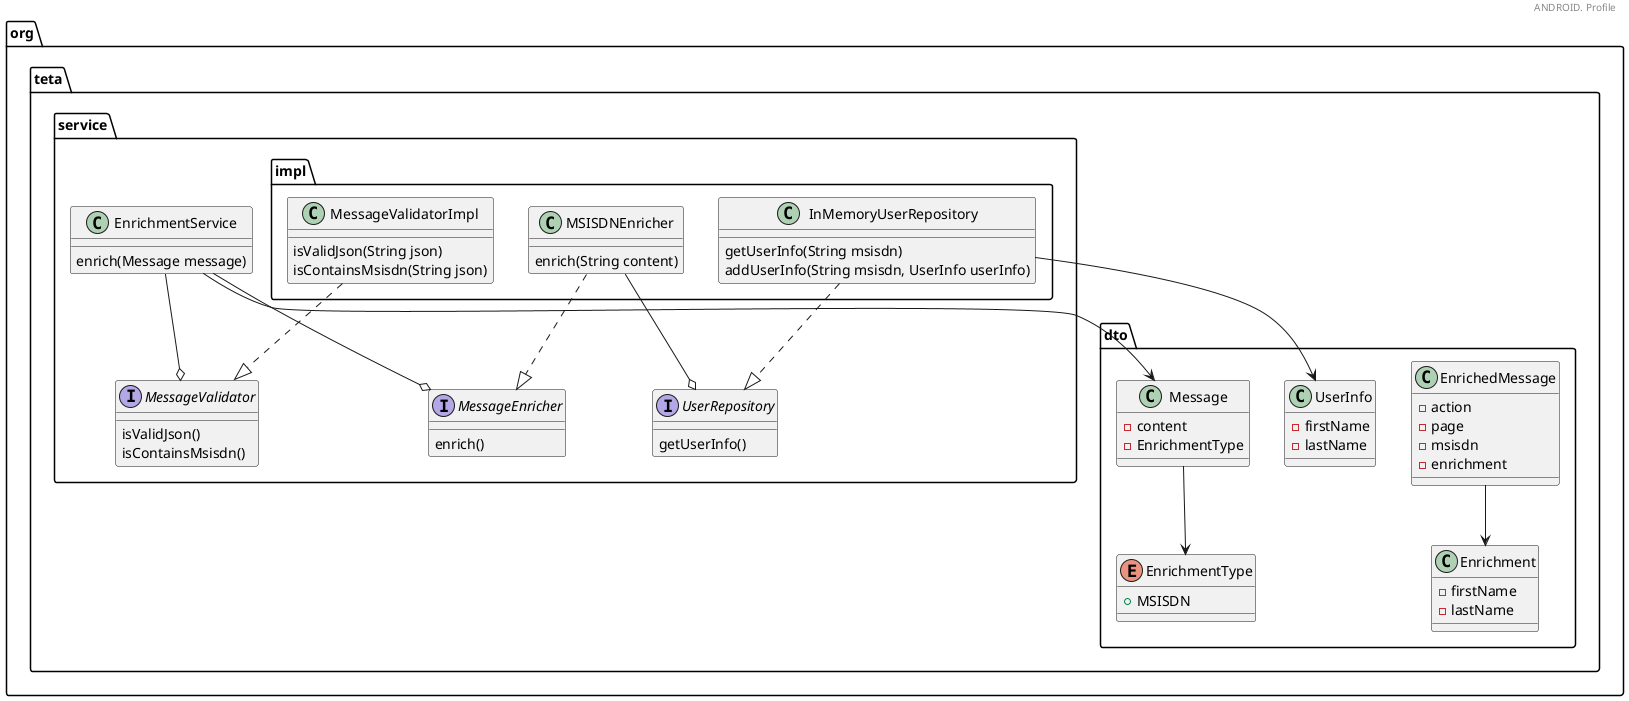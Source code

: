 @startuml
    header "ANDROID. Profile"

    package org.teta {

        package dto {
            class EnrichedMessage {
                -action
                -page
                -msisdn
                -enrichment
            }
            class Enrichment {
                -firstName
                -lastName
            }
            class Message {
                -content
                -EnrichmentType
            }
            enum EnrichmentType {
                +MSISDN
            }
            class UserInfo {
                -firstName
                -lastName
            }
        }

        package service {
            package impl {
                class InMemoryUserRepository {
                    getUserInfo(String msisdn)
                    addUserInfo(String msisdn, UserInfo userInfo)
                }
                class MessageValidatorImpl {
                    isValidJson(String json)
                    isContainsMsisdn(String json)
                }
                class MSISDNEnricher {
                    enrich(String content)
                }
            }
            interface MessageEnricher {
                enrich()
            }
            interface MessageValidator {
                isValidJson()
                isContainsMsisdn()
            }
            interface UserRepository {
                getUserInfo()
            }
            class EnrichmentService {
                enrich(Message message)
            }
        }

        EnrichedMessage --> Enrichment
        Message --> EnrichmentType
        InMemoryUserRepository ..|> UserRepository
        MessageValidatorImpl ..|> MessageValidator
        MSISDNEnricher ..|> MessageEnricher
        InMemoryUserRepository --> UserInfo
        MSISDNEnricher --o UserRepository
        EnrichmentService --o MessageValidator
        EnrichmentService --o MessageEnricher
        EnrichmentService --> Message
    }
@enduml